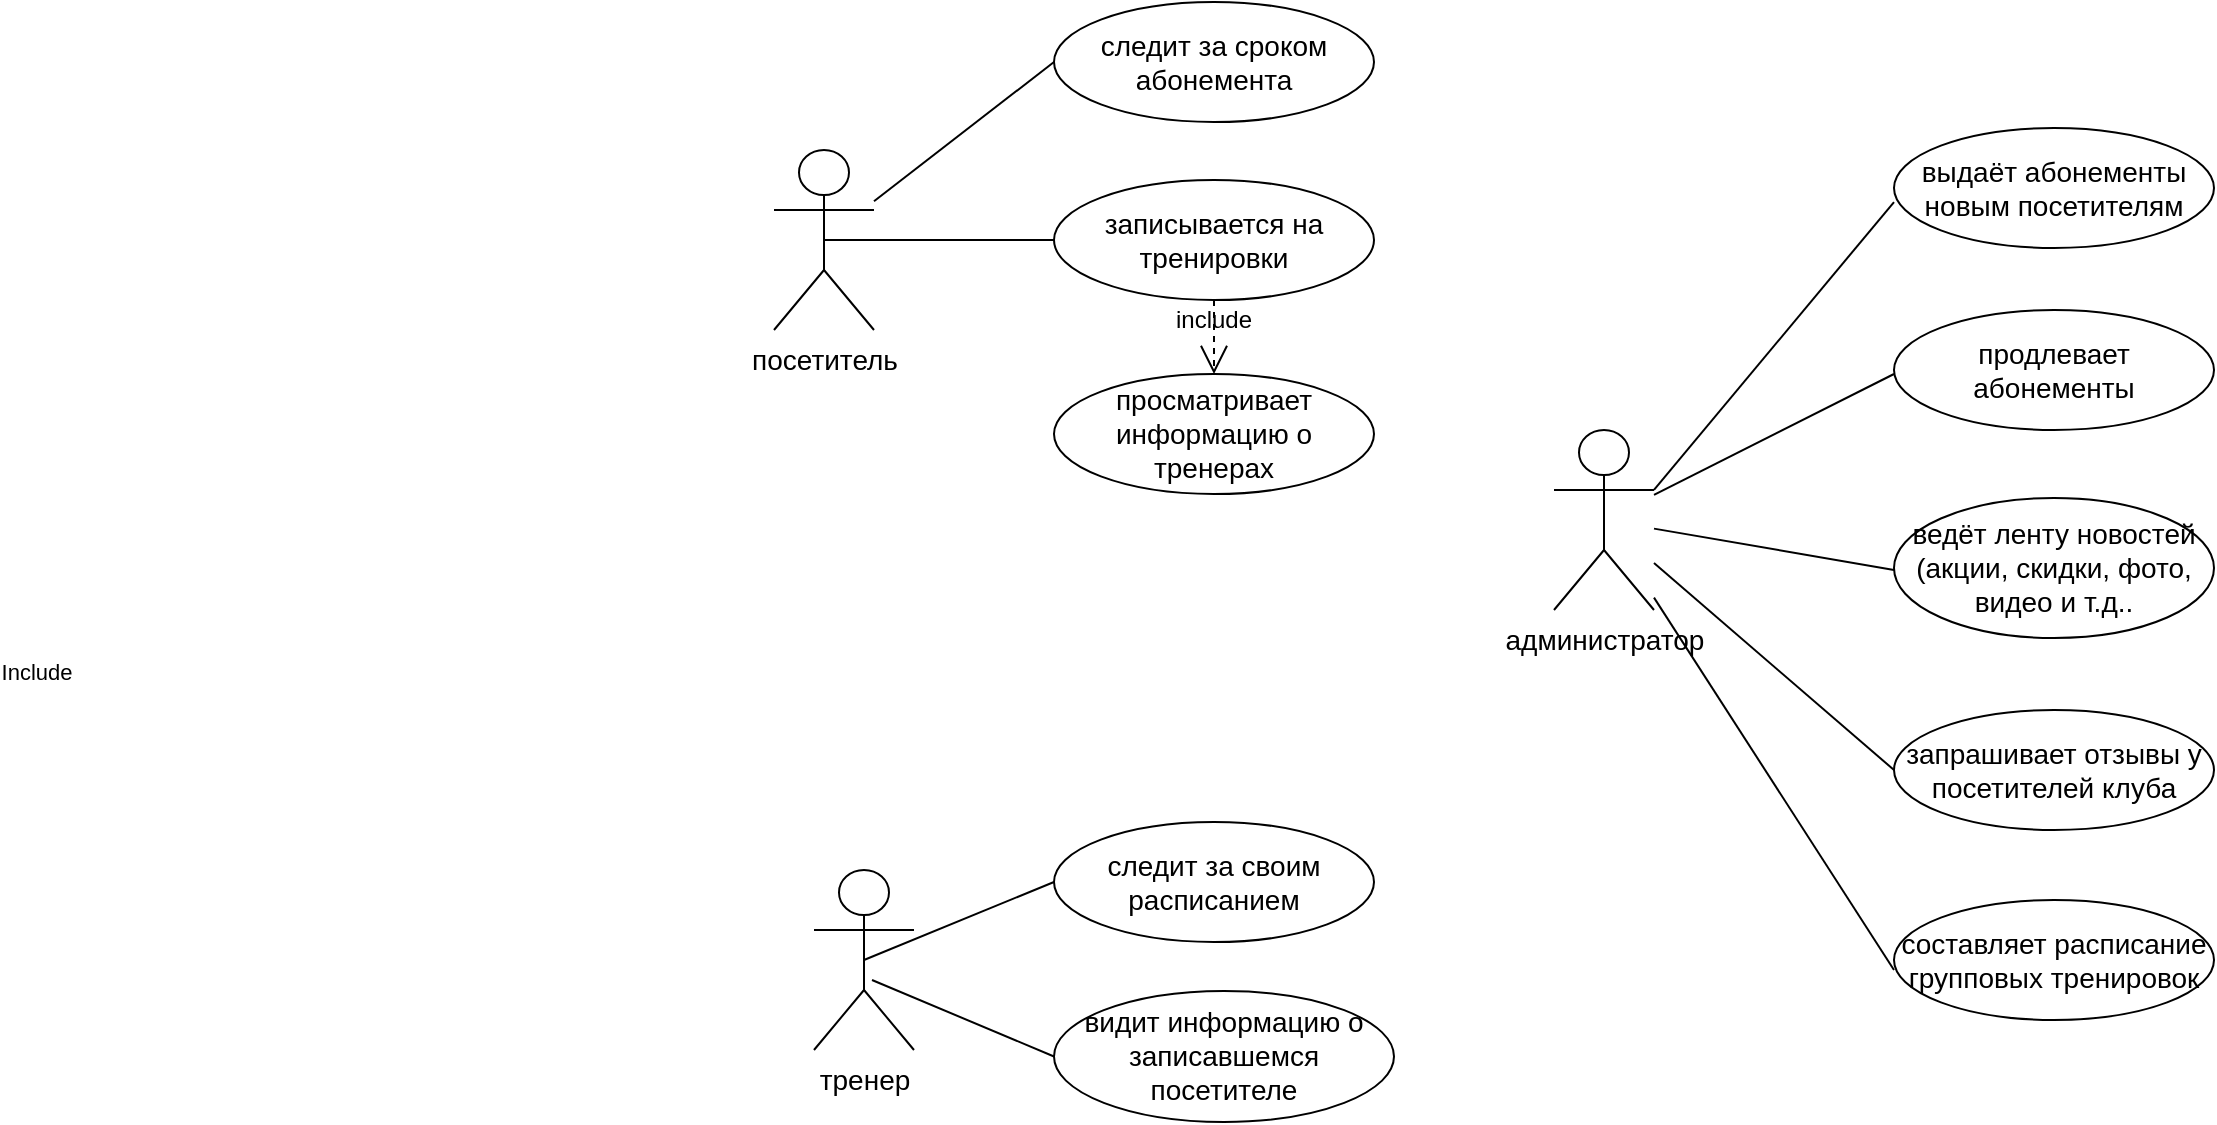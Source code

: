 <mxfile version="14.6.13" type="device"><diagram id="RXkYxC6cQjv5jpIJ6nsY" name="Страница 1"><mxGraphModel dx="1929" dy="613" grid="1" gridSize="10" guides="1" tooltips="1" connect="1" arrows="1" fold="1" page="1" pageScale="1" pageWidth="827" pageHeight="1169" math="0" shadow="0"><root><mxCell id="0"/><mxCell id="1" parent="0"/><mxCell id="jTPdTnIN6dEd3ZTVsYPK-1" value="&lt;font style=&quot;font-size: 14px&quot;&gt;посетитель&lt;/font&gt;" style="shape=umlActor;verticalLabelPosition=bottom;verticalAlign=top;html=1;outlineConnect=0;" parent="1" vertex="1"><mxGeometry x="200" y="114" width="50" height="90" as="geometry"/></mxCell><mxCell id="jTPdTnIN6dEd3ZTVsYPK-16" value="&lt;font style=&quot;font-size: 14px&quot;&gt;тренер&lt;br&gt;&lt;/font&gt;" style="shape=umlActor;verticalLabelPosition=bottom;verticalAlign=top;html=1;outlineConnect=0;" parent="1" vertex="1"><mxGeometry x="220" y="474" width="50" height="90" as="geometry"/></mxCell><mxCell id="jTPdTnIN6dEd3ZTVsYPK-20" value="" style="endArrow=none;html=1;entryX=0;entryY=0.5;entryDx=0;entryDy=0;exitX=0.58;exitY=0.611;exitDx=0;exitDy=0;exitPerimeter=0;" parent="1" target="jTPdTnIN6dEd3ZTVsYPK-25" edge="1" source="jTPdTnIN6dEd3ZTVsYPK-16"><mxGeometry width="50" height="50" relative="1" as="geometry"><mxPoint x="270" y="520" as="sourcePoint"/><mxPoint x="330" y="520" as="targetPoint"/></mxGeometry></mxCell><mxCell id="jTPdTnIN6dEd3ZTVsYPK-25" value="&lt;span style=&quot;font-size: 14px&quot;&gt;видит информацию о записавшемся посетителе&lt;/span&gt;" style="ellipse;whiteSpace=wrap;html=1;" parent="1" vertex="1"><mxGeometry x="340" y="534.5" width="170" height="65.5" as="geometry"/></mxCell><mxCell id="jTPdTnIN6dEd3ZTVsYPK-27" value="&lt;span style=&quot;font-size: 14px&quot;&gt;следит за своим расписанием&lt;/span&gt;" style="ellipse;whiteSpace=wrap;html=1;" parent="1" vertex="1"><mxGeometry x="340" y="450" width="160" height="60" as="geometry"/></mxCell><mxCell id="jTPdTnIN6dEd3ZTVsYPK-29" value="" style="endArrow=none;html=1;entryX=0;entryY=0.5;entryDx=0;entryDy=0;exitX=0.5;exitY=0.5;exitDx=0;exitDy=0;exitPerimeter=0;" parent="1" target="jTPdTnIN6dEd3ZTVsYPK-27" edge="1" source="jTPdTnIN6dEd3ZTVsYPK-16"><mxGeometry width="50" height="50" relative="1" as="geometry"><mxPoint x="270" y="520" as="sourcePoint"/><mxPoint x="360" y="440" as="targetPoint"/></mxGeometry></mxCell><mxCell id="jTPdTnIN6dEd3ZTVsYPK-30" value="&lt;font style=&quot;font-size: 14px&quot;&gt;администратор&lt;/font&gt;" style="shape=umlActor;verticalLabelPosition=bottom;verticalAlign=top;html=1;outlineConnect=0;" parent="1" vertex="1"><mxGeometry x="590" y="254" width="50" height="90" as="geometry"/></mxCell><mxCell id="jTPdTnIN6dEd3ZTVsYPK-46" value="&lt;font style=&quot;font-size: 14px&quot;&gt;следит за сроком абонемента&lt;br&gt;&lt;/font&gt;" style="ellipse;whiteSpace=wrap;html=1;" parent="1" vertex="1"><mxGeometry x="340" y="40" width="160" height="60" as="geometry"/></mxCell><mxCell id="jTPdTnIN6dEd3ZTVsYPK-49" value="" style="endArrow=none;html=1;entryX=0;entryY=0.5;entryDx=0;entryDy=0;" parent="1" target="jTPdTnIN6dEd3ZTVsYPK-46" edge="1" source="jTPdTnIN6dEd3ZTVsYPK-1"><mxGeometry width="50" height="50" relative="1" as="geometry"><mxPoint x="270" y="160" as="sourcePoint"/><mxPoint x="400" y="160" as="targetPoint"/></mxGeometry></mxCell><mxCell id="jTPdTnIN6dEd3ZTVsYPK-50" value="&lt;span style=&quot;font-size: 14px&quot;&gt;просматривает информацию о тренерах&lt;/span&gt;" style="ellipse;whiteSpace=wrap;html=1;" parent="1" vertex="1"><mxGeometry x="340" y="226" width="160" height="60" as="geometry"/></mxCell><mxCell id="jTPdTnIN6dEd3ZTVsYPK-52" value="&lt;span style=&quot;font-size: 14px&quot;&gt;записывается на тренировки&lt;/span&gt;" style="ellipse;whiteSpace=wrap;html=1;" parent="1" vertex="1"><mxGeometry x="340" y="129" width="160" height="60" as="geometry"/></mxCell><mxCell id="jTPdTnIN6dEd3ZTVsYPK-53" value="" style="endArrow=none;html=1;entryX=0;entryY=0.5;entryDx=0;entryDy=0;exitX=0.5;exitY=0.5;exitDx=0;exitDy=0;exitPerimeter=0;" parent="1" target="jTPdTnIN6dEd3ZTVsYPK-52" edge="1" source="jTPdTnIN6dEd3ZTVsYPK-1"><mxGeometry width="50" height="50" relative="1" as="geometry"><mxPoint x="240" y="159" as="sourcePoint"/><mxPoint x="360" y="80" as="targetPoint"/></mxGeometry></mxCell><mxCell id="jTPdTnIN6dEd3ZTVsYPK-54" value="&lt;font style=&quot;font-size: 14px&quot;&gt;продлевает абонементы&lt;br&gt;&lt;/font&gt;" style="ellipse;whiteSpace=wrap;html=1;" parent="1" vertex="1"><mxGeometry x="760" y="194" width="160" height="60" as="geometry"/></mxCell><mxCell id="jTPdTnIN6dEd3ZTVsYPK-55" value="" style="endArrow=none;html=1;" parent="1" edge="1" source="jTPdTnIN6dEd3ZTVsYPK-30"><mxGeometry width="50" height="50" relative="1" as="geometry"><mxPoint x="640" y="299" as="sourcePoint"/><mxPoint x="760" y="226" as="targetPoint"/></mxGeometry></mxCell><mxCell id="jTPdTnIN6dEd3ZTVsYPK-57" value="&lt;span style=&quot;font-size: 14px&quot;&gt;запрашивает отзывы у посетителей клуба&lt;/span&gt;" style="ellipse;whiteSpace=wrap;html=1;" parent="1" vertex="1"><mxGeometry x="760" y="394" width="160" height="60" as="geometry"/></mxCell><mxCell id="jTPdTnIN6dEd3ZTVsYPK-58" value="&lt;span style=&quot;font-size: 14px&quot;&gt;ведёт ленту новостей (акции, скидки, фото, видео и т.д..&lt;/span&gt;" style="ellipse;whiteSpace=wrap;html=1;" parent="1" vertex="1"><mxGeometry x="760" y="288" width="160" height="70" as="geometry"/></mxCell><mxCell id="jTPdTnIN6dEd3ZTVsYPK-59" value="" style="endArrow=none;html=1;" parent="1" edge="1" source="jTPdTnIN6dEd3ZTVsYPK-30"><mxGeometry width="50" height="50" relative="1" as="geometry"><mxPoint x="680" y="324" as="sourcePoint"/><mxPoint x="760" y="324" as="targetPoint"/></mxGeometry></mxCell><mxCell id="j2f5RlAU4n6Chb1C06js-1" value="Include" style="endArrow=open;endSize=12;dashed=1;html=1;targetPerimeterSpacing=0;exitX=0.5;exitY=1;exitDx=0;exitDy=0;entryX=0.5;entryY=0;entryDx=0;entryDy=0;" parent="1" source="jTPdTnIN6dEd3ZTVsYPK-52" target="jTPdTnIN6dEd3ZTVsYPK-50" edge="1"><mxGeometry x="1" y="-319" width="160" relative="1" as="geometry"><mxPoint x="920" y="410" as="sourcePoint"/><mxPoint x="590" y="290" as="targetPoint"/><Array as="points"/><mxPoint x="-270" y="149" as="offset"/></mxGeometry></mxCell><mxCell id="j2f5RlAU4n6Chb1C06js-3" value="include" style="text;html=1;strokeColor=none;fillColor=none;align=center;verticalAlign=middle;whiteSpace=wrap;rounded=0;" parent="1" vertex="1"><mxGeometry x="400" y="189" width="40" height="20" as="geometry"/></mxCell><mxCell id="j2f5RlAU4n6Chb1C06js-5" value="" style="endArrow=none;html=1;" parent="1" edge="1" source="jTPdTnIN6dEd3ZTVsYPK-30"><mxGeometry width="50" height="50" relative="1" as="geometry"><mxPoint x="680" y="324" as="sourcePoint"/><mxPoint x="760" y="424" as="targetPoint"/></mxGeometry></mxCell><mxCell id="j2f5RlAU4n6Chb1C06js-6" value="" style="endArrow=none;html=1;" parent="1" edge="1" source="jTPdTnIN6dEd3ZTVsYPK-30"><mxGeometry width="50" height="50" relative="1" as="geometry"><mxPoint x="680" y="324" as="sourcePoint"/><mxPoint x="760" y="524" as="targetPoint"/></mxGeometry></mxCell><mxCell id="j2f5RlAU4n6Chb1C06js-7" value="&lt;span style=&quot;font-size: 14px&quot;&gt;составляет расписание групповых тренировок&lt;/span&gt;" style="ellipse;whiteSpace=wrap;html=1;" parent="1" vertex="1"><mxGeometry x="760" y="489" width="160" height="60" as="geometry"/></mxCell><mxCell id="j2f5RlAU4n6Chb1C06js-8" value="" style="endArrow=none;html=1;entryX=0;entryY=0.617;entryDx=0;entryDy=0;entryPerimeter=0;exitX=1;exitY=0.333;exitDx=0;exitDy=0;exitPerimeter=0;" parent="1" target="j2f5RlAU4n6Chb1C06js-9" edge="1" source="jTPdTnIN6dEd3ZTVsYPK-30"><mxGeometry width="50" height="50" relative="1" as="geometry"><mxPoint x="680" y="324" as="sourcePoint"/><mxPoint x="760" y="144" as="targetPoint"/></mxGeometry></mxCell><mxCell id="j2f5RlAU4n6Chb1C06js-9" value="&lt;font style=&quot;font-size: 14px&quot;&gt;выдаёт абонементы новым посетителям&lt;br&gt;&lt;/font&gt;" style="ellipse;whiteSpace=wrap;html=1;" parent="1" vertex="1"><mxGeometry x="760" y="103" width="160" height="60" as="geometry"/></mxCell></root></mxGraphModel></diagram></mxfile>